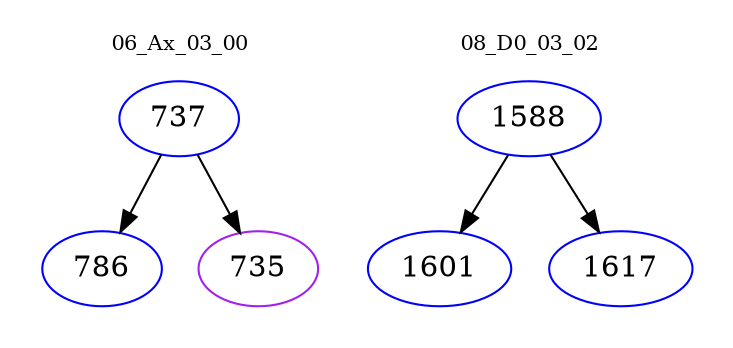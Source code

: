 digraph{
subgraph cluster_0 {
color = white
label = "06_Ax_03_00";
fontsize=10;
T0_737 [label="737", color="blue"]
T0_737 -> T0_786 [color="black"]
T0_786 [label="786", color="blue"]
T0_737 -> T0_735 [color="black"]
T0_735 [label="735", color="purple"]
}
subgraph cluster_1 {
color = white
label = "08_D0_03_02";
fontsize=10;
T1_1588 [label="1588", color="blue"]
T1_1588 -> T1_1601 [color="black"]
T1_1601 [label="1601", color="blue"]
T1_1588 -> T1_1617 [color="black"]
T1_1617 [label="1617", color="blue"]
}
}
